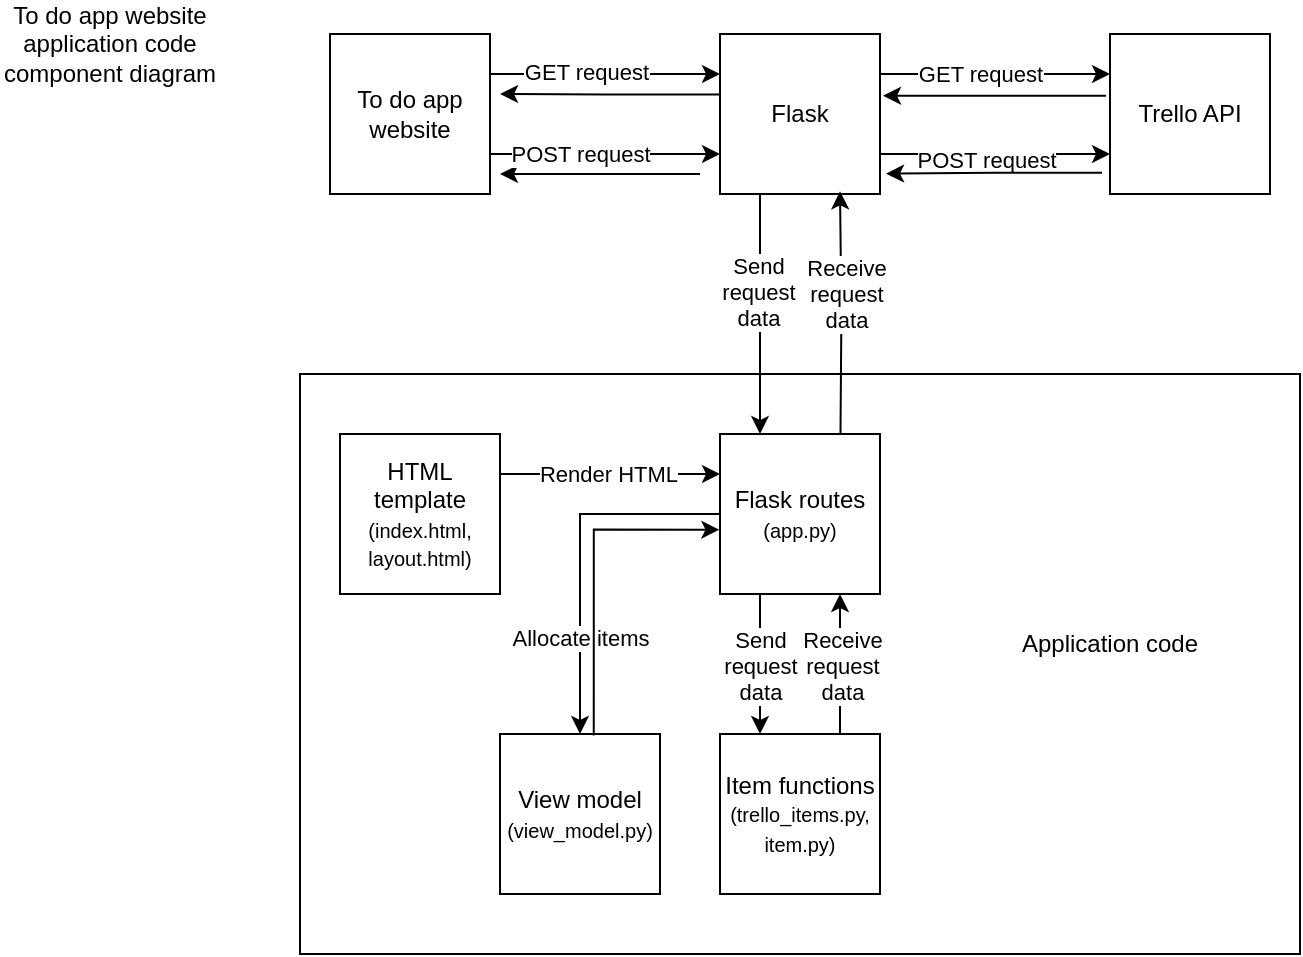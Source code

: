 <mxfile version="24.4.0" type="device">
  <diagram name="Page-1" id="eQaII3qxKSDWH1W4bTBe">
    <mxGraphModel dx="1042" dy="577" grid="1" gridSize="10" guides="1" tooltips="1" connect="1" arrows="1" fold="1" page="1" pageScale="1" pageWidth="850" pageHeight="1100" math="0" shadow="0">
      <root>
        <mxCell id="0" />
        <mxCell id="1" parent="0" />
        <mxCell id="O49vUyPkRiIR8w3HlRlj-6" value="" style="rounded=0;whiteSpace=wrap;html=1;" parent="1" vertex="1">
          <mxGeometry x="160" y="210" width="500" height="290" as="geometry" />
        </mxCell>
        <mxCell id="O49vUyPkRiIR8w3HlRlj-53" style="edgeStyle=orthogonalEdgeStyle;rounded=0;orthogonalLoop=1;jettySize=auto;html=1;" parent="1" edge="1">
          <mxGeometry relative="1" as="geometry">
            <mxPoint x="260" y="110" as="targetPoint" />
            <mxPoint x="360" y="110" as="sourcePoint" />
          </mxGeometry>
        </mxCell>
        <mxCell id="O49vUyPkRiIR8w3HlRlj-61" style="edgeStyle=orthogonalEdgeStyle;rounded=0;orthogonalLoop=1;jettySize=auto;html=1;exitX=0.25;exitY=1;exitDx=0;exitDy=0;entryX=0.25;entryY=0;entryDx=0;entryDy=0;" parent="1" source="O49vUyPkRiIR8w3HlRlj-1" target="O49vUyPkRiIR8w3HlRlj-11" edge="1">
          <mxGeometry relative="1" as="geometry" />
        </mxCell>
        <mxCell id="O49vUyPkRiIR8w3HlRlj-62" value="Send&lt;div&gt;request&lt;/div&gt;&lt;div&gt;data&lt;/div&gt;" style="edgeLabel;html=1;align=center;verticalAlign=middle;resizable=0;points=[];" parent="O49vUyPkRiIR8w3HlRlj-61" vertex="1" connectable="0">
          <mxGeometry x="-0.189" y="-1" relative="1" as="geometry">
            <mxPoint as="offset" />
          </mxGeometry>
        </mxCell>
        <mxCell id="O49vUyPkRiIR8w3HlRlj-1" value="Flask" style="whiteSpace=wrap;html=1;aspect=fixed;" parent="1" vertex="1">
          <mxGeometry x="370" y="40" width="80" height="80" as="geometry" />
        </mxCell>
        <mxCell id="O49vUyPkRiIR8w3HlRlj-2" value="Trello API" style="whiteSpace=wrap;html=1;aspect=fixed;" parent="1" vertex="1">
          <mxGeometry x="565" y="40" width="80" height="80" as="geometry" />
        </mxCell>
        <mxCell id="O49vUyPkRiIR8w3HlRlj-3" value="To do app website application code component diagram" style="text;html=1;align=center;verticalAlign=middle;whiteSpace=wrap;rounded=0;" parent="1" vertex="1">
          <mxGeometry x="10" y="30" width="110" height="30" as="geometry" />
        </mxCell>
        <mxCell id="O49vUyPkRiIR8w3HlRlj-7" value="Application code" style="text;html=1;align=center;verticalAlign=middle;whiteSpace=wrap;rounded=0;" parent="1" vertex="1">
          <mxGeometry x="510" y="330" width="110" height="30" as="geometry" />
        </mxCell>
        <mxCell id="O49vUyPkRiIR8w3HlRlj-10" value="View model&lt;div&gt;&lt;font style=&quot;font-size: 10px;&quot;&gt;(view_model.py)&lt;/font&gt;&lt;/div&gt;" style="whiteSpace=wrap;html=1;aspect=fixed;" parent="1" vertex="1">
          <mxGeometry x="260" y="390" width="80" height="80" as="geometry" />
        </mxCell>
        <mxCell id="O49vUyPkRiIR8w3HlRlj-19" style="edgeStyle=orthogonalEdgeStyle;rounded=0;orthogonalLoop=1;jettySize=auto;html=1;exitX=0;exitY=0.5;exitDx=0;exitDy=0;entryX=0.5;entryY=0;entryDx=0;entryDy=0;" parent="1" source="O49vUyPkRiIR8w3HlRlj-11" target="O49vUyPkRiIR8w3HlRlj-10" edge="1">
          <mxGeometry relative="1" as="geometry" />
        </mxCell>
        <mxCell id="O49vUyPkRiIR8w3HlRlj-20" value="Allocate items" style="edgeLabel;html=1;align=center;verticalAlign=middle;resizable=0;points=[];" parent="O49vUyPkRiIR8w3HlRlj-19" vertex="1" connectable="0">
          <mxGeometry x="-0.084" y="1" relative="1" as="geometry">
            <mxPoint x="-1" y="49" as="offset" />
          </mxGeometry>
        </mxCell>
        <mxCell id="O49vUyPkRiIR8w3HlRlj-35" style="edgeStyle=orthogonalEdgeStyle;rounded=0;orthogonalLoop=1;jettySize=auto;html=1;exitX=0.25;exitY=1;exitDx=0;exitDy=0;entryX=0.25;entryY=0;entryDx=0;entryDy=0;" parent="1" source="O49vUyPkRiIR8w3HlRlj-11" target="O49vUyPkRiIR8w3HlRlj-12" edge="1">
          <mxGeometry relative="1" as="geometry">
            <mxPoint x="440" y="320" as="sourcePoint" />
            <mxPoint x="420" y="400" as="targetPoint" />
            <Array as="points" />
          </mxGeometry>
        </mxCell>
        <mxCell id="O49vUyPkRiIR8w3HlRlj-64" value="Send&lt;div&gt;request&lt;/div&gt;&lt;div&gt;data&lt;/div&gt;" style="edgeLabel;html=1;align=center;verticalAlign=middle;resizable=0;points=[];" parent="O49vUyPkRiIR8w3HlRlj-35" vertex="1" connectable="0">
          <mxGeometry x="-0.221" relative="1" as="geometry">
            <mxPoint y="8" as="offset" />
          </mxGeometry>
        </mxCell>
        <mxCell id="O49vUyPkRiIR8w3HlRlj-42" style="edgeStyle=orthogonalEdgeStyle;rounded=0;orthogonalLoop=1;jettySize=auto;html=1;exitX=0.128;exitY=0.017;exitDx=0;exitDy=0;exitPerimeter=0;" parent="1" edge="1">
          <mxGeometry relative="1" as="geometry">
            <mxPoint x="430" y="118.64" as="targetPoint" />
            <mxPoint x="430.24" y="240.0" as="sourcePoint" />
          </mxGeometry>
        </mxCell>
        <mxCell id="O49vUyPkRiIR8w3HlRlj-63" value="Receive&lt;div&gt;request&lt;/div&gt;&lt;div&gt;data&lt;/div&gt;" style="edgeLabel;html=1;align=center;verticalAlign=middle;resizable=0;points=[];" parent="O49vUyPkRiIR8w3HlRlj-42" vertex="1" connectable="0">
          <mxGeometry x="0.258" y="-2" relative="1" as="geometry">
            <mxPoint y="6" as="offset" />
          </mxGeometry>
        </mxCell>
        <mxCell id="O49vUyPkRiIR8w3HlRlj-11" value="Flask routes &lt;font style=&quot;font-size: 10px;&quot;&gt;(app.py)&lt;/font&gt;" style="whiteSpace=wrap;html=1;aspect=fixed;" parent="1" vertex="1">
          <mxGeometry x="370" y="240" width="80" height="80" as="geometry" />
        </mxCell>
        <mxCell id="O49vUyPkRiIR8w3HlRlj-23" style="edgeStyle=orthogonalEdgeStyle;rounded=0;orthogonalLoop=1;jettySize=auto;html=1;entryX=0;entryY=0.25;entryDx=0;entryDy=0;exitX=1;exitY=0.25;exitDx=0;exitDy=0;" parent="1" source="O49vUyPkRiIR8w3HlRlj-1" target="O49vUyPkRiIR8w3HlRlj-2" edge="1">
          <mxGeometry relative="1" as="geometry" />
        </mxCell>
        <mxCell id="O49vUyPkRiIR8w3HlRlj-24" value="GET request" style="edgeLabel;html=1;align=center;verticalAlign=middle;resizable=0;points=[];" parent="O49vUyPkRiIR8w3HlRlj-23" vertex="1" connectable="0">
          <mxGeometry x="-0.142" relative="1" as="geometry">
            <mxPoint as="offset" />
          </mxGeometry>
        </mxCell>
        <mxCell id="O49vUyPkRiIR8w3HlRlj-39" style="edgeStyle=orthogonalEdgeStyle;rounded=0;orthogonalLoop=1;jettySize=auto;html=1;entryX=0;entryY=0.75;entryDx=0;entryDy=0;exitX=1;exitY=0.75;exitDx=0;exitDy=0;" parent="1" source="O49vUyPkRiIR8w3HlRlj-1" target="O49vUyPkRiIR8w3HlRlj-2" edge="1">
          <mxGeometry relative="1" as="geometry">
            <mxPoint x="460" y="90" as="sourcePoint" />
          </mxGeometry>
        </mxCell>
        <mxCell id="O49vUyPkRiIR8w3HlRlj-40" value="POST request" style="edgeLabel;html=1;align=center;verticalAlign=middle;resizable=0;points=[];" parent="O49vUyPkRiIR8w3HlRlj-39" vertex="1" connectable="0">
          <mxGeometry x="-0.075" y="-3" relative="1" as="geometry">
            <mxPoint as="offset" />
          </mxGeometry>
        </mxCell>
        <mxCell id="O49vUyPkRiIR8w3HlRlj-12" value="Item functions&lt;div&gt;&lt;font style=&quot;font-size: 10px;&quot;&gt;(trello_items.py,&lt;/font&gt;&lt;/div&gt;&lt;div&gt;&lt;font style=&quot;font-size: 10px;&quot;&gt;item.py)&lt;/font&gt;&lt;/div&gt;" style="whiteSpace=wrap;html=1;aspect=fixed;" parent="1" vertex="1">
          <mxGeometry x="370" y="390" width="80" height="80" as="geometry" />
        </mxCell>
        <mxCell id="O49vUyPkRiIR8w3HlRlj-58" style="edgeStyle=orthogonalEdgeStyle;rounded=0;orthogonalLoop=1;jettySize=auto;html=1;exitX=1;exitY=0.25;exitDx=0;exitDy=0;entryX=0;entryY=0.25;entryDx=0;entryDy=0;" parent="1" source="O49vUyPkRiIR8w3HlRlj-13" target="O49vUyPkRiIR8w3HlRlj-11" edge="1">
          <mxGeometry relative="1" as="geometry" />
        </mxCell>
        <mxCell id="O49vUyPkRiIR8w3HlRlj-59" value="Render HTML" style="edgeLabel;html=1;align=center;verticalAlign=middle;resizable=0;points=[];" parent="O49vUyPkRiIR8w3HlRlj-58" vertex="1" connectable="0">
          <mxGeometry x="-0.229" relative="1" as="geometry">
            <mxPoint x="11" as="offset" />
          </mxGeometry>
        </mxCell>
        <mxCell id="O49vUyPkRiIR8w3HlRlj-13" value="HTML template&lt;div&gt;&lt;font style=&quot;font-size: 10px;&quot;&gt;(index.html,&lt;/font&gt;&lt;/div&gt;&lt;div&gt;&lt;font style=&quot;font-size: 10px;&quot;&gt;layout.html)&lt;/font&gt;&lt;/div&gt;" style="whiteSpace=wrap;html=1;aspect=fixed;" parent="1" vertex="1">
          <mxGeometry x="180" y="240" width="80" height="80" as="geometry" />
        </mxCell>
        <mxCell id="O49vUyPkRiIR8w3HlRlj-45" style="edgeStyle=orthogonalEdgeStyle;rounded=0;orthogonalLoop=1;jettySize=auto;html=1;exitX=0.586;exitY=0.009;exitDx=0;exitDy=0;entryX=-0.004;entryY=0.598;entryDx=0;entryDy=0;entryPerimeter=0;exitPerimeter=0;" parent="1" source="O49vUyPkRiIR8w3HlRlj-10" target="O49vUyPkRiIR8w3HlRlj-11" edge="1">
          <mxGeometry relative="1" as="geometry" />
        </mxCell>
        <mxCell id="O49vUyPkRiIR8w3HlRlj-46" style="edgeStyle=orthogonalEdgeStyle;rounded=0;orthogonalLoop=1;jettySize=auto;html=1;exitX=0.75;exitY=0;exitDx=0;exitDy=0;entryX=0.75;entryY=1;entryDx=0;entryDy=0;" parent="1" source="O49vUyPkRiIR8w3HlRlj-12" target="O49vUyPkRiIR8w3HlRlj-11" edge="1">
          <mxGeometry relative="1" as="geometry" />
        </mxCell>
        <mxCell id="O49vUyPkRiIR8w3HlRlj-65" value="Receive&lt;div&gt;request&lt;/div&gt;&lt;div&gt;data&lt;/div&gt;" style="edgeLabel;html=1;align=center;verticalAlign=middle;resizable=0;points=[];" parent="O49vUyPkRiIR8w3HlRlj-46" vertex="1" connectable="0">
          <mxGeometry x="0.107" y="-1" relative="1" as="geometry">
            <mxPoint y="4" as="offset" />
          </mxGeometry>
        </mxCell>
        <mxCell id="O49vUyPkRiIR8w3HlRlj-48" style="edgeStyle=orthogonalEdgeStyle;rounded=0;orthogonalLoop=1;jettySize=auto;html=1;exitX=0.5;exitY=1;exitDx=0;exitDy=0;" parent="1" source="O49vUyPkRiIR8w3HlRlj-3" target="O49vUyPkRiIR8w3HlRlj-3" edge="1">
          <mxGeometry relative="1" as="geometry" />
        </mxCell>
        <mxCell id="O49vUyPkRiIR8w3HlRlj-50" style="edgeStyle=orthogonalEdgeStyle;rounded=0;orthogonalLoop=1;jettySize=auto;html=1;exitX=1;exitY=0.25;exitDx=0;exitDy=0;entryX=0;entryY=0.25;entryDx=0;entryDy=0;" parent="1" source="O49vUyPkRiIR8w3HlRlj-49" target="O49vUyPkRiIR8w3HlRlj-1" edge="1">
          <mxGeometry relative="1" as="geometry" />
        </mxCell>
        <mxCell id="O49vUyPkRiIR8w3HlRlj-54" value="GET request" style="edgeLabel;html=1;align=center;verticalAlign=middle;resizable=0;points=[];" parent="O49vUyPkRiIR8w3HlRlj-50" vertex="1" connectable="0">
          <mxGeometry x="-0.173" y="1" relative="1" as="geometry">
            <mxPoint as="offset" />
          </mxGeometry>
        </mxCell>
        <mxCell id="O49vUyPkRiIR8w3HlRlj-51" style="edgeStyle=orthogonalEdgeStyle;rounded=0;orthogonalLoop=1;jettySize=auto;html=1;exitX=1;exitY=0.75;exitDx=0;exitDy=0;entryX=0;entryY=0.75;entryDx=0;entryDy=0;" parent="1" source="O49vUyPkRiIR8w3HlRlj-49" target="O49vUyPkRiIR8w3HlRlj-1" edge="1">
          <mxGeometry relative="1" as="geometry" />
        </mxCell>
        <mxCell id="O49vUyPkRiIR8w3HlRlj-55" value="POST request" style="edgeLabel;html=1;align=center;verticalAlign=middle;resizable=0;points=[];" parent="O49vUyPkRiIR8w3HlRlj-51" vertex="1" connectable="0">
          <mxGeometry x="-0.215" relative="1" as="geometry">
            <mxPoint as="offset" />
          </mxGeometry>
        </mxCell>
        <mxCell id="O49vUyPkRiIR8w3HlRlj-49" value="To do app website" style="whiteSpace=wrap;html=1;aspect=fixed;" parent="1" vertex="1">
          <mxGeometry x="175" y="40" width="80" height="80" as="geometry" />
        </mxCell>
        <mxCell id="O49vUyPkRiIR8w3HlRlj-52" style="edgeStyle=orthogonalEdgeStyle;rounded=0;orthogonalLoop=1;jettySize=auto;html=1;exitX=0.002;exitY=0.378;exitDx=0;exitDy=0;entryX=1.063;entryY=0.375;entryDx=0;entryDy=0;entryPerimeter=0;exitPerimeter=0;" parent="1" source="O49vUyPkRiIR8w3HlRlj-1" target="O49vUyPkRiIR8w3HlRlj-49" edge="1">
          <mxGeometry relative="1" as="geometry" />
        </mxCell>
        <mxCell id="O49vUyPkRiIR8w3HlRlj-56" style="edgeStyle=orthogonalEdgeStyle;rounded=0;orthogonalLoop=1;jettySize=auto;html=1;exitX=-0.025;exitY=0.386;exitDx=0;exitDy=0;entryX=1.019;entryY=0.386;entryDx=0;entryDy=0;entryPerimeter=0;exitPerimeter=0;" parent="1" source="O49vUyPkRiIR8w3HlRlj-2" target="O49vUyPkRiIR8w3HlRlj-1" edge="1">
          <mxGeometry relative="1" as="geometry" />
        </mxCell>
        <mxCell id="O49vUyPkRiIR8w3HlRlj-57" style="edgeStyle=orthogonalEdgeStyle;rounded=0;orthogonalLoop=1;jettySize=auto;html=1;exitX=-0.05;exitY=0.867;exitDx=0;exitDy=0;entryX=1.038;entryY=0.873;entryDx=0;entryDy=0;entryPerimeter=0;exitPerimeter=0;" parent="1" source="O49vUyPkRiIR8w3HlRlj-2" target="O49vUyPkRiIR8w3HlRlj-1" edge="1">
          <mxGeometry relative="1" as="geometry" />
        </mxCell>
      </root>
    </mxGraphModel>
  </diagram>
</mxfile>
